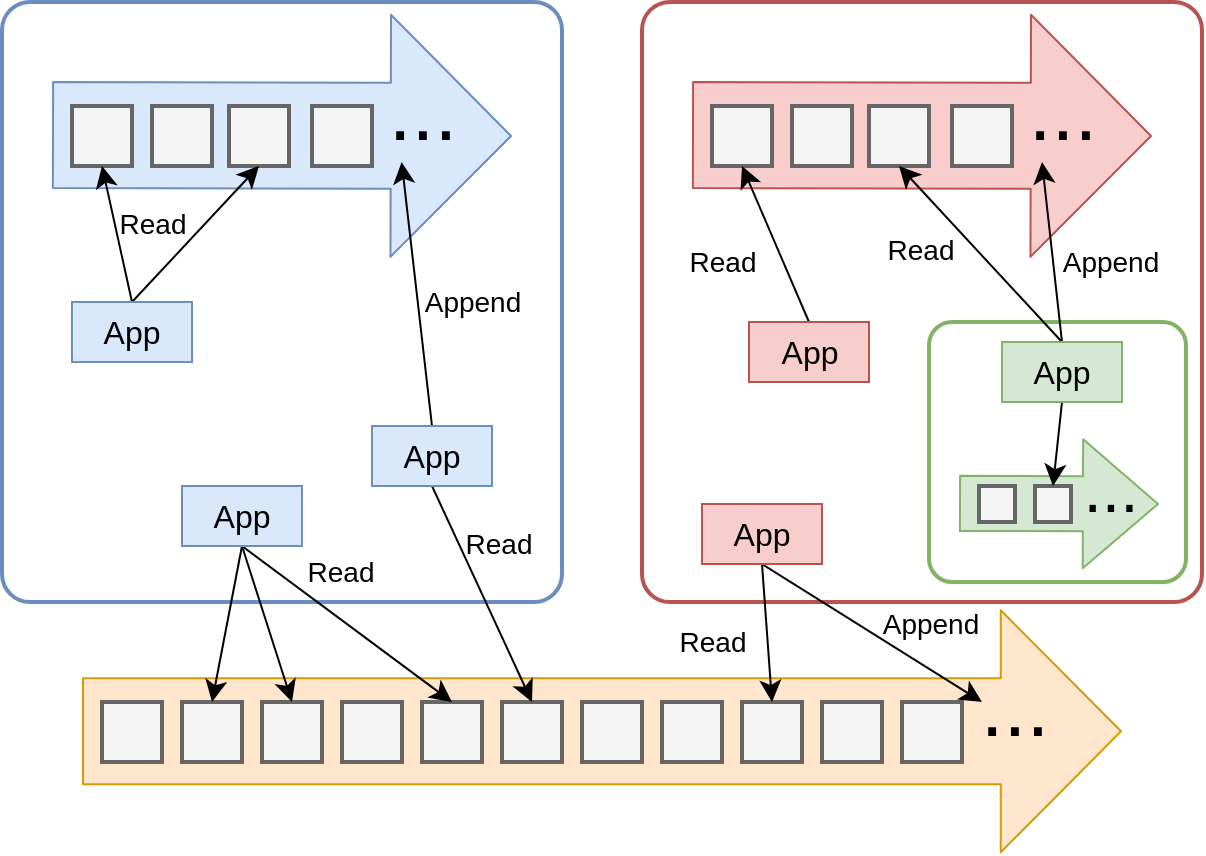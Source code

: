 <mxfile version="15.3.5" type="github">
  <diagram id="qBWY4U63Su1hnSPOyD-Q" name="Page-1">
    <mxGraphModel dx="1425" dy="801" grid="1" gridSize="10" guides="1" tooltips="1" connect="1" arrows="1" fold="1" page="1" pageScale="1" pageWidth="827" pageHeight="1169" math="0" shadow="0">
      <root>
        <mxCell id="0" />
        <mxCell id="1" parent="0" />
        <mxCell id="0ALMaKBpj158dZOHThfQ-28" value="" style="rounded=1;whiteSpace=wrap;html=1;hachureGap=4;pointerEvents=0;strokeWidth=2;fillColor=none;strokeColor=#6c8ebf;arcSize=5;" vertex="1" parent="1">
          <mxGeometry x="120" y="220" width="280" height="300" as="geometry" />
        </mxCell>
        <mxCell id="0ALMaKBpj158dZOHThfQ-14" value="" style="shape=flexArrow;endArrow=classic;html=1;startSize=14;endSize=19.71;sourcePerimeterSpacing=8;targetPerimeterSpacing=8;endWidth=67;width=53;fillColor=#dae8fc;strokeColor=#6c8ebf;" edge="1" parent="1">
          <mxGeometry width="50" height="50" relative="1" as="geometry">
            <mxPoint x="145" y="286.5" as="sourcePoint" />
            <mxPoint x="375" y="287" as="targetPoint" />
          </mxGeometry>
        </mxCell>
        <mxCell id="0ALMaKBpj158dZOHThfQ-17" value="" style="whiteSpace=wrap;html=1;aspect=fixed;hachureGap=4;pointerEvents=0;strokeWidth=2;fillColor=#f5f5f5;strokeColor=#666666;fontColor=#333333;" vertex="1" parent="1">
          <mxGeometry x="155" y="272" width="30" height="30" as="geometry" />
        </mxCell>
        <mxCell id="0ALMaKBpj158dZOHThfQ-20" value="" style="whiteSpace=wrap;html=1;aspect=fixed;hachureGap=4;pointerEvents=0;strokeWidth=2;fillColor=#f5f5f5;strokeColor=#666666;fontColor=#333333;" vertex="1" parent="1">
          <mxGeometry x="195" y="272" width="30" height="30" as="geometry" />
        </mxCell>
        <mxCell id="0ALMaKBpj158dZOHThfQ-24" value="" style="whiteSpace=wrap;html=1;aspect=fixed;hachureGap=4;pointerEvents=0;strokeWidth=2;fillColor=#f5f5f5;strokeColor=#666666;fontColor=#333333;" vertex="1" parent="1">
          <mxGeometry x="233.5" y="272" width="30" height="30" as="geometry" />
        </mxCell>
        <mxCell id="0ALMaKBpj158dZOHThfQ-25" value="" style="whiteSpace=wrap;html=1;aspect=fixed;hachureGap=4;pointerEvents=0;strokeWidth=2;fillColor=#f5f5f5;strokeColor=#666666;fontColor=#333333;" vertex="1" parent="1">
          <mxGeometry x="275" y="272" width="30" height="30" as="geometry" />
        </mxCell>
        <mxCell id="0ALMaKBpj158dZOHThfQ-26" value="&lt;font style=&quot;font-size: 41px&quot;&gt;...&lt;/font&gt;" style="text;html=1;align=center;verticalAlign=middle;resizable=0;points=[];autosize=1;strokeColor=none;fillColor=none;" vertex="1" parent="1">
          <mxGeometry x="305" y="260" width="50" height="30" as="geometry" />
        </mxCell>
        <mxCell id="0ALMaKBpj158dZOHThfQ-122" style="edgeStyle=none;curved=1;rounded=0;orthogonalLoop=1;jettySize=auto;html=1;exitX=0.5;exitY=0;exitDx=0;exitDy=0;entryX=0.5;entryY=1;entryDx=0;entryDy=0;endArrow=classic;endFill=1;startSize=8;endSize=8;sourcePerimeterSpacing=8;targetPerimeterSpacing=8;" edge="1" parent="1" source="0ALMaKBpj158dZOHThfQ-73" target="0ALMaKBpj158dZOHThfQ-17">
          <mxGeometry relative="1" as="geometry" />
        </mxCell>
        <mxCell id="0ALMaKBpj158dZOHThfQ-123" style="edgeStyle=none;curved=1;rounded=0;orthogonalLoop=1;jettySize=auto;html=1;exitX=0.5;exitY=0;exitDx=0;exitDy=0;entryX=0.5;entryY=1;entryDx=0;entryDy=0;endArrow=classic;endFill=1;startSize=8;endSize=8;sourcePerimeterSpacing=8;targetPerimeterSpacing=8;" edge="1" parent="1" source="0ALMaKBpj158dZOHThfQ-73" target="0ALMaKBpj158dZOHThfQ-24">
          <mxGeometry relative="1" as="geometry" />
        </mxCell>
        <mxCell id="0ALMaKBpj158dZOHThfQ-73" value="&lt;font style=&quot;font-size: 16px&quot;&gt;App&lt;/font&gt;" style="rounded=0;whiteSpace=wrap;html=1;hachureGap=4;pointerEvents=0;strokeWidth=1;fillColor=#dae8fc;strokeColor=#6c8ebf;" vertex="1" parent="1">
          <mxGeometry x="155" y="370" width="60" height="30" as="geometry" />
        </mxCell>
        <mxCell id="0ALMaKBpj158dZOHThfQ-79" value="" style="shape=flexArrow;endArrow=classic;html=1;startSize=14;endSize=19.71;sourcePerimeterSpacing=8;targetPerimeterSpacing=8;endWidth=67;width=53;fillColor=#f8cecc;strokeColor=#b85450;" edge="1" parent="1">
          <mxGeometry width="50" height="50" relative="1" as="geometry">
            <mxPoint x="465" y="286.5" as="sourcePoint" />
            <mxPoint x="695" y="287" as="targetPoint" />
          </mxGeometry>
        </mxCell>
        <mxCell id="0ALMaKBpj158dZOHThfQ-80" value="" style="whiteSpace=wrap;html=1;aspect=fixed;hachureGap=4;pointerEvents=0;strokeWidth=2;fillColor=#f5f5f5;strokeColor=#666666;fontColor=#333333;" vertex="1" parent="1">
          <mxGeometry x="475" y="272" width="30" height="30" as="geometry" />
        </mxCell>
        <mxCell id="0ALMaKBpj158dZOHThfQ-81" value="" style="whiteSpace=wrap;html=1;aspect=fixed;hachureGap=4;pointerEvents=0;strokeWidth=2;fillColor=#f5f5f5;strokeColor=#666666;fontColor=#333333;" vertex="1" parent="1">
          <mxGeometry x="515" y="272" width="30" height="30" as="geometry" />
        </mxCell>
        <mxCell id="0ALMaKBpj158dZOHThfQ-82" value="" style="whiteSpace=wrap;html=1;aspect=fixed;hachureGap=4;pointerEvents=0;strokeWidth=2;fillColor=#f5f5f5;strokeColor=#666666;fontColor=#333333;" vertex="1" parent="1">
          <mxGeometry x="553.5" y="272" width="30" height="30" as="geometry" />
        </mxCell>
        <mxCell id="0ALMaKBpj158dZOHThfQ-83" value="" style="whiteSpace=wrap;html=1;aspect=fixed;hachureGap=4;pointerEvents=0;strokeWidth=2;fillColor=#f5f5f5;strokeColor=#666666;fontColor=#333333;" vertex="1" parent="1">
          <mxGeometry x="595" y="272" width="30" height="30" as="geometry" />
        </mxCell>
        <mxCell id="0ALMaKBpj158dZOHThfQ-84" value="&lt;font style=&quot;font-size: 41px&quot;&gt;...&lt;/font&gt;" style="text;html=1;align=center;verticalAlign=middle;resizable=0;points=[];autosize=1;strokeColor=none;fillColor=none;" vertex="1" parent="1">
          <mxGeometry x="625" y="260" width="50" height="30" as="geometry" />
        </mxCell>
        <mxCell id="0ALMaKBpj158dZOHThfQ-86" value="" style="rounded=1;whiteSpace=wrap;html=1;hachureGap=4;pointerEvents=0;strokeWidth=2;fillColor=none;strokeColor=#b85450;arcSize=5;" vertex="1" parent="1">
          <mxGeometry x="440" y="220" width="280" height="300" as="geometry" />
        </mxCell>
        <mxCell id="0ALMaKBpj158dZOHThfQ-88" value="" style="shape=flexArrow;endArrow=classic;html=1;startSize=14;endSize=19.71;sourcePerimeterSpacing=8;targetPerimeterSpacing=8;endWidth=67;width=53;fillColor=#ffe6cc;strokeColor=#d79b00;" edge="1" parent="1">
          <mxGeometry width="50" height="50" relative="1" as="geometry">
            <mxPoint x="160" y="584.66" as="sourcePoint" />
            <mxPoint x="680" y="584.66" as="targetPoint" />
          </mxGeometry>
        </mxCell>
        <mxCell id="0ALMaKBpj158dZOHThfQ-90" value="" style="whiteSpace=wrap;html=1;aspect=fixed;hachureGap=4;pointerEvents=0;strokeWidth=2;fillColor=#f5f5f5;strokeColor=#666666;fontColor=#333333;" vertex="1" parent="1">
          <mxGeometry x="410" y="570" width="30" height="30" as="geometry" />
        </mxCell>
        <mxCell id="0ALMaKBpj158dZOHThfQ-91" value="" style="whiteSpace=wrap;html=1;aspect=fixed;hachureGap=4;pointerEvents=0;strokeWidth=2;fillColor=#f5f5f5;strokeColor=#666666;fontColor=#333333;" vertex="1" parent="1">
          <mxGeometry x="370" y="570" width="30" height="30" as="geometry" />
        </mxCell>
        <mxCell id="0ALMaKBpj158dZOHThfQ-92" value="" style="whiteSpace=wrap;html=1;aspect=fixed;hachureGap=4;pointerEvents=0;strokeWidth=2;fillColor=#f5f5f5;strokeColor=#666666;fontColor=#333333;" vertex="1" parent="1">
          <mxGeometry x="330" y="570" width="30" height="30" as="geometry" />
        </mxCell>
        <mxCell id="0ALMaKBpj158dZOHThfQ-93" value="&lt;font style=&quot;font-size: 41px&quot;&gt;...&lt;/font&gt;" style="text;html=1;align=center;verticalAlign=middle;resizable=0;points=[];autosize=1;strokeColor=none;fillColor=none;" vertex="1" parent="1">
          <mxGeometry x="601" y="558" width="50" height="30" as="geometry" />
        </mxCell>
        <mxCell id="0ALMaKBpj158dZOHThfQ-97" value="" style="whiteSpace=wrap;html=1;aspect=fixed;hachureGap=4;pointerEvents=0;strokeWidth=2;fillColor=#f5f5f5;strokeColor=#666666;fontColor=#333333;" vertex="1" parent="1">
          <mxGeometry x="290" y="570" width="30" height="30" as="geometry" />
        </mxCell>
        <mxCell id="0ALMaKBpj158dZOHThfQ-98" value="" style="whiteSpace=wrap;html=1;aspect=fixed;hachureGap=4;pointerEvents=0;strokeWidth=2;fillColor=#f5f5f5;strokeColor=#666666;fontColor=#333333;" vertex="1" parent="1">
          <mxGeometry x="250" y="570" width="30" height="30" as="geometry" />
        </mxCell>
        <mxCell id="0ALMaKBpj158dZOHThfQ-99" value="" style="whiteSpace=wrap;html=1;aspect=fixed;hachureGap=4;pointerEvents=0;strokeWidth=2;fillColor=#f5f5f5;strokeColor=#666666;fontColor=#333333;" vertex="1" parent="1">
          <mxGeometry x="210" y="570" width="30" height="30" as="geometry" />
        </mxCell>
        <mxCell id="0ALMaKBpj158dZOHThfQ-100" value="" style="whiteSpace=wrap;html=1;aspect=fixed;hachureGap=4;pointerEvents=0;strokeWidth=2;fillColor=#f5f5f5;strokeColor=#666666;fontColor=#333333;" vertex="1" parent="1">
          <mxGeometry x="170" y="570" width="30" height="30" as="geometry" />
        </mxCell>
        <mxCell id="0ALMaKBpj158dZOHThfQ-102" value="" style="rounded=1;whiteSpace=wrap;html=1;hachureGap=4;pointerEvents=0;strokeWidth=2;fillColor=none;strokeColor=#82b366;arcSize=9;" vertex="1" parent="1">
          <mxGeometry x="583.5" y="380" width="128.5" height="130" as="geometry" />
        </mxCell>
        <mxCell id="0ALMaKBpj158dZOHThfQ-105" value="" style="whiteSpace=wrap;html=1;aspect=fixed;hachureGap=4;pointerEvents=0;strokeWidth=2;fillColor=#f5f5f5;strokeColor=#666666;fontColor=#333333;" vertex="1" parent="1">
          <mxGeometry x="450" y="570" width="30" height="30" as="geometry" />
        </mxCell>
        <mxCell id="0ALMaKBpj158dZOHThfQ-106" value="" style="whiteSpace=wrap;html=1;aspect=fixed;hachureGap=4;pointerEvents=0;strokeWidth=2;fillColor=#f5f5f5;strokeColor=#666666;fontColor=#333333;" vertex="1" parent="1">
          <mxGeometry x="530" y="570" width="30" height="30" as="geometry" />
        </mxCell>
        <mxCell id="0ALMaKBpj158dZOHThfQ-107" value="" style="whiteSpace=wrap;html=1;aspect=fixed;hachureGap=4;pointerEvents=0;strokeWidth=2;fillColor=#f5f5f5;strokeColor=#666666;fontColor=#333333;" vertex="1" parent="1">
          <mxGeometry x="490" y="570" width="30" height="30" as="geometry" />
        </mxCell>
        <mxCell id="0ALMaKBpj158dZOHThfQ-108" value="" style="whiteSpace=wrap;html=1;aspect=fixed;hachureGap=4;pointerEvents=0;strokeWidth=2;fillColor=#f5f5f5;strokeColor=#666666;fontColor=#333333;" vertex="1" parent="1">
          <mxGeometry x="570" y="570" width="30" height="30" as="geometry" />
        </mxCell>
        <mxCell id="0ALMaKBpj158dZOHThfQ-109" value="" style="shape=flexArrow;endArrow=classic;html=1;startSize=14;endSize=12.179;sourcePerimeterSpacing=8;targetPerimeterSpacing=8;endWidth=35.862;width=27.586;fillColor=#d5e8d4;strokeColor=#82b366;" edge="1" parent="1">
          <mxGeometry width="50" height="50" relative="1" as="geometry">
            <mxPoint x="598.5" y="470.66" as="sourcePoint" />
            <mxPoint x="698.5" y="471" as="targetPoint" />
          </mxGeometry>
        </mxCell>
        <mxCell id="0ALMaKBpj158dZOHThfQ-110" value="" style="whiteSpace=wrap;html=1;aspect=fixed;hachureGap=4;pointerEvents=0;strokeWidth=2;fillColor=#f5f5f5;strokeColor=#666666;fontColor=#333333;" vertex="1" parent="1">
          <mxGeometry x="608.5" y="462" width="18" height="18" as="geometry" />
        </mxCell>
        <mxCell id="0ALMaKBpj158dZOHThfQ-111" value="" style="whiteSpace=wrap;html=1;aspect=fixed;hachureGap=4;pointerEvents=0;strokeWidth=2;fillColor=#f5f5f5;strokeColor=#666666;fontColor=#333333;" vertex="1" parent="1">
          <mxGeometry x="636.5" y="462" width="18" height="18" as="geometry" />
        </mxCell>
        <mxCell id="0ALMaKBpj158dZOHThfQ-114" value="&lt;font style=&quot;font-size: 33px&quot;&gt;...&lt;/font&gt;" style="text;html=1;align=center;verticalAlign=middle;resizable=0;points=[];autosize=1;strokeColor=none;fillColor=none;" vertex="1" parent="1">
          <mxGeometry x="653.5" y="448" width="40" height="30" as="geometry" />
        </mxCell>
        <mxCell id="0ALMaKBpj158dZOHThfQ-125" style="edgeStyle=none;curved=1;rounded=0;orthogonalLoop=1;jettySize=auto;html=1;exitX=0.5;exitY=0;exitDx=0;exitDy=0;endArrow=classic;endFill=1;startSize=8;endSize=8;sourcePerimeterSpacing=8;targetPerimeterSpacing=8;" edge="1" parent="1" source="0ALMaKBpj158dZOHThfQ-119">
          <mxGeometry relative="1" as="geometry">
            <mxPoint x="319.828" y="300" as="targetPoint" />
          </mxGeometry>
        </mxCell>
        <mxCell id="0ALMaKBpj158dZOHThfQ-134" style="edgeStyle=none;curved=1;rounded=0;orthogonalLoop=1;jettySize=auto;html=1;exitX=0.5;exitY=1;exitDx=0;exitDy=0;entryX=0.5;entryY=0;entryDx=0;entryDy=0;endArrow=classic;endFill=1;startSize=8;endSize=8;sourcePerimeterSpacing=8;targetPerimeterSpacing=8;" edge="1" parent="1" source="0ALMaKBpj158dZOHThfQ-119" target="0ALMaKBpj158dZOHThfQ-91">
          <mxGeometry relative="1" as="geometry" />
        </mxCell>
        <mxCell id="0ALMaKBpj158dZOHThfQ-119" value="&lt;font style=&quot;font-size: 16px&quot;&gt;App&lt;/font&gt;" style="rounded=0;whiteSpace=wrap;html=1;hachureGap=4;pointerEvents=0;strokeWidth=1;fillColor=#dae8fc;strokeColor=#6c8ebf;" vertex="1" parent="1">
          <mxGeometry x="305" y="432" width="60" height="30" as="geometry" />
        </mxCell>
        <mxCell id="0ALMaKBpj158dZOHThfQ-127" style="edgeStyle=none;curved=1;rounded=0;orthogonalLoop=1;jettySize=auto;html=1;exitX=0.5;exitY=1;exitDx=0;exitDy=0;entryX=0.5;entryY=0;entryDx=0;entryDy=0;endArrow=classic;endFill=1;startSize=8;endSize=8;sourcePerimeterSpacing=8;targetPerimeterSpacing=8;" edge="1" parent="1" source="0ALMaKBpj158dZOHThfQ-120" target="0ALMaKBpj158dZOHThfQ-98">
          <mxGeometry relative="1" as="geometry" />
        </mxCell>
        <mxCell id="0ALMaKBpj158dZOHThfQ-129" style="edgeStyle=none;curved=1;rounded=0;orthogonalLoop=1;jettySize=auto;html=1;exitX=0.5;exitY=1;exitDx=0;exitDy=0;entryX=0.5;entryY=0;entryDx=0;entryDy=0;endArrow=classic;endFill=1;startSize=8;endSize=8;sourcePerimeterSpacing=8;targetPerimeterSpacing=8;" edge="1" parent="1" source="0ALMaKBpj158dZOHThfQ-120" target="0ALMaKBpj158dZOHThfQ-99">
          <mxGeometry relative="1" as="geometry" />
        </mxCell>
        <mxCell id="0ALMaKBpj158dZOHThfQ-130" style="edgeStyle=none;curved=1;rounded=0;orthogonalLoop=1;jettySize=auto;html=1;exitX=0.5;exitY=1;exitDx=0;exitDy=0;entryX=0.5;entryY=0;entryDx=0;entryDy=0;endArrow=classic;endFill=1;startSize=8;endSize=8;sourcePerimeterSpacing=8;targetPerimeterSpacing=8;" edge="1" parent="1" source="0ALMaKBpj158dZOHThfQ-120" target="0ALMaKBpj158dZOHThfQ-92">
          <mxGeometry relative="1" as="geometry" />
        </mxCell>
        <mxCell id="0ALMaKBpj158dZOHThfQ-120" value="&lt;font style=&quot;font-size: 16px&quot;&gt;App&lt;/font&gt;" style="rounded=0;whiteSpace=wrap;html=1;hachureGap=4;pointerEvents=0;strokeWidth=1;fillColor=#dae8fc;strokeColor=#6c8ebf;" vertex="1" parent="1">
          <mxGeometry x="210" y="462" width="60" height="30" as="geometry" />
        </mxCell>
        <mxCell id="0ALMaKBpj158dZOHThfQ-124" value="&lt;font style=&quot;font-size: 14px&quot;&gt;Read&lt;/font&gt;" style="text;html=1;align=center;verticalAlign=middle;resizable=0;points=[];autosize=1;strokeColor=none;fillColor=none;" vertex="1" parent="1">
          <mxGeometry x="170" y="321" width="50" height="20" as="geometry" />
        </mxCell>
        <mxCell id="0ALMaKBpj158dZOHThfQ-126" value="&lt;font style=&quot;font-size: 14px&quot;&gt;Append&lt;/font&gt;" style="text;html=1;align=center;verticalAlign=middle;resizable=0;points=[];autosize=1;strokeColor=none;fillColor=none;" vertex="1" parent="1">
          <mxGeometry x="325" y="360" width="60" height="20" as="geometry" />
        </mxCell>
        <mxCell id="0ALMaKBpj158dZOHThfQ-131" value="&lt;font style=&quot;font-size: 14px&quot;&gt;Read&lt;/font&gt;" style="text;html=1;align=center;verticalAlign=middle;resizable=0;points=[];autosize=1;strokeColor=none;fillColor=none;" vertex="1" parent="1">
          <mxGeometry x="264" y="495" width="50" height="20" as="geometry" />
        </mxCell>
        <mxCell id="0ALMaKBpj158dZOHThfQ-136" style="edgeStyle=none;curved=1;rounded=0;orthogonalLoop=1;jettySize=auto;html=1;exitX=0.5;exitY=0;exitDx=0;exitDy=0;entryX=0.5;entryY=1;entryDx=0;entryDy=0;endArrow=classic;endFill=1;startSize=8;endSize=8;sourcePerimeterSpacing=8;targetPerimeterSpacing=8;" edge="1" parent="1" source="0ALMaKBpj158dZOHThfQ-132" target="0ALMaKBpj158dZOHThfQ-80">
          <mxGeometry relative="1" as="geometry" />
        </mxCell>
        <mxCell id="0ALMaKBpj158dZOHThfQ-132" value="&lt;font style=&quot;font-size: 16px&quot;&gt;App&lt;/font&gt;" style="rounded=0;whiteSpace=wrap;html=1;hachureGap=4;pointerEvents=0;strokeWidth=1;fillColor=#f8cecc;strokeColor=#b85450;" vertex="1" parent="1">
          <mxGeometry x="493.5" y="380" width="60" height="30" as="geometry" />
        </mxCell>
        <mxCell id="0ALMaKBpj158dZOHThfQ-135" value="&lt;font style=&quot;font-size: 14px&quot;&gt;Read&lt;/font&gt;" style="text;html=1;align=center;verticalAlign=middle;resizable=0;points=[];autosize=1;strokeColor=none;fillColor=none;" vertex="1" parent="1">
          <mxGeometry x="343" y="481" width="50" height="20" as="geometry" />
        </mxCell>
        <mxCell id="0ALMaKBpj158dZOHThfQ-138" style="edgeStyle=none;curved=1;rounded=0;orthogonalLoop=1;jettySize=auto;html=1;exitX=0.5;exitY=0;exitDx=0;exitDy=0;entryX=0.5;entryY=1;entryDx=0;entryDy=0;endArrow=classic;endFill=1;startSize=8;endSize=8;sourcePerimeterSpacing=8;targetPerimeterSpacing=8;" edge="1" parent="1" source="0ALMaKBpj158dZOHThfQ-137" target="0ALMaKBpj158dZOHThfQ-82">
          <mxGeometry relative="1" as="geometry" />
        </mxCell>
        <mxCell id="0ALMaKBpj158dZOHThfQ-139" style="edgeStyle=none;curved=1;rounded=0;orthogonalLoop=1;jettySize=auto;html=1;exitX=0.5;exitY=0;exitDx=0;exitDy=0;endArrow=classic;endFill=1;startSize=8;endSize=8;sourcePerimeterSpacing=8;targetPerimeterSpacing=8;" edge="1" parent="1" source="0ALMaKBpj158dZOHThfQ-137">
          <mxGeometry relative="1" as="geometry">
            <mxPoint x="640" y="300" as="targetPoint" />
          </mxGeometry>
        </mxCell>
        <mxCell id="0ALMaKBpj158dZOHThfQ-143" style="edgeStyle=none;curved=1;rounded=0;orthogonalLoop=1;jettySize=auto;html=1;exitX=0.5;exitY=1;exitDx=0;exitDy=0;entryX=0.5;entryY=0;entryDx=0;entryDy=0;endArrow=classic;endFill=1;startSize=8;endSize=8;sourcePerimeterSpacing=8;targetPerimeterSpacing=8;" edge="1" parent="1" source="0ALMaKBpj158dZOHThfQ-137" target="0ALMaKBpj158dZOHThfQ-111">
          <mxGeometry relative="1" as="geometry" />
        </mxCell>
        <mxCell id="0ALMaKBpj158dZOHThfQ-137" value="&lt;font style=&quot;font-size: 16px&quot;&gt;App&lt;/font&gt;" style="rounded=0;whiteSpace=wrap;html=1;hachureGap=4;pointerEvents=0;strokeWidth=1;fillColor=#d5e8d4;strokeColor=#82b366;" vertex="1" parent="1">
          <mxGeometry x="620" y="390" width="60" height="30" as="geometry" />
        </mxCell>
        <mxCell id="0ALMaKBpj158dZOHThfQ-140" value="&lt;font style=&quot;font-size: 14px&quot;&gt;Read&lt;/font&gt;" style="text;html=1;align=center;verticalAlign=middle;resizable=0;points=[];autosize=1;strokeColor=none;fillColor=none;" vertex="1" parent="1">
          <mxGeometry x="455" y="340" width="50" height="20" as="geometry" />
        </mxCell>
        <mxCell id="0ALMaKBpj158dZOHThfQ-141" value="&lt;font style=&quot;font-size: 14px&quot;&gt;Read&lt;/font&gt;" style="text;html=1;align=center;verticalAlign=middle;resizable=0;points=[];autosize=1;strokeColor=none;fillColor=none;" vertex="1" parent="1">
          <mxGeometry x="553.5" y="334" width="50" height="20" as="geometry" />
        </mxCell>
        <mxCell id="0ALMaKBpj158dZOHThfQ-142" value="&lt;font style=&quot;font-size: 14px&quot;&gt;Append&lt;/font&gt;" style="text;html=1;align=center;verticalAlign=middle;resizable=0;points=[];autosize=1;strokeColor=none;fillColor=none;" vertex="1" parent="1">
          <mxGeometry x="643.5" y="340" width="60" height="20" as="geometry" />
        </mxCell>
        <mxCell id="0ALMaKBpj158dZOHThfQ-145" style="edgeStyle=none;curved=1;rounded=0;orthogonalLoop=1;jettySize=auto;html=1;exitX=0.5;exitY=1;exitDx=0;exitDy=0;entryX=0.5;entryY=0;entryDx=0;entryDy=0;endArrow=classic;endFill=1;startSize=8;endSize=8;sourcePerimeterSpacing=8;targetPerimeterSpacing=8;" edge="1" parent="1" source="0ALMaKBpj158dZOHThfQ-144" target="0ALMaKBpj158dZOHThfQ-107">
          <mxGeometry relative="1" as="geometry" />
        </mxCell>
        <mxCell id="0ALMaKBpj158dZOHThfQ-147" style="edgeStyle=none;curved=1;rounded=0;orthogonalLoop=1;jettySize=auto;html=1;exitX=0.5;exitY=1;exitDx=0;exitDy=0;entryX=0.18;entryY=0.4;entryDx=0;entryDy=0;entryPerimeter=0;endArrow=classic;endFill=1;startSize=8;endSize=8;sourcePerimeterSpacing=8;targetPerimeterSpacing=8;" edge="1" parent="1" source="0ALMaKBpj158dZOHThfQ-144" target="0ALMaKBpj158dZOHThfQ-93">
          <mxGeometry relative="1" as="geometry" />
        </mxCell>
        <mxCell id="0ALMaKBpj158dZOHThfQ-144" value="&lt;font style=&quot;font-size: 16px&quot;&gt;App&lt;/font&gt;" style="rounded=0;whiteSpace=wrap;html=1;hachureGap=4;pointerEvents=0;strokeWidth=1;fillColor=#f8cecc;strokeColor=#b85450;" vertex="1" parent="1">
          <mxGeometry x="470" y="471" width="60" height="30" as="geometry" />
        </mxCell>
        <mxCell id="0ALMaKBpj158dZOHThfQ-148" value="&lt;font style=&quot;font-size: 14px&quot;&gt;Read&lt;/font&gt;" style="text;html=1;align=center;verticalAlign=middle;resizable=0;points=[];autosize=1;strokeColor=none;fillColor=none;" vertex="1" parent="1">
          <mxGeometry x="450" y="530" width="50" height="20" as="geometry" />
        </mxCell>
        <mxCell id="0ALMaKBpj158dZOHThfQ-149" value="&lt;font style=&quot;font-size: 14px&quot;&gt;Append&lt;/font&gt;" style="text;html=1;align=center;verticalAlign=middle;resizable=0;points=[];autosize=1;strokeColor=none;fillColor=none;" vertex="1" parent="1">
          <mxGeometry x="553.5" y="521" width="60" height="20" as="geometry" />
        </mxCell>
      </root>
    </mxGraphModel>
  </diagram>
</mxfile>
